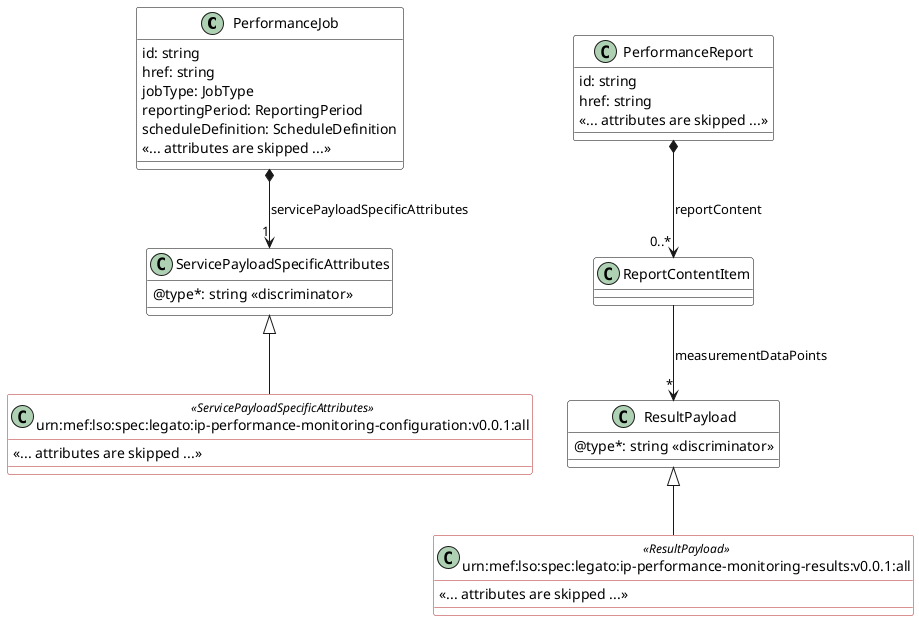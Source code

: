 @startuml extensionPattern
skinparam {
    ClassBackgroundColor White
    ClassBorderColor Black
    ClassBorderColor<<ServicePayloadSpecificAttributes>> FireBrick
    ClassBorderColor<<ResultPayload>> FireBrick
}
set namespaceSeparator none

class PerformanceJob {

    id: string 
    href: string 
    jobType: JobType
    reportingPeriod: ReportingPeriod
    scheduleDefinition: ScheduleDefinition
    <<... attributes are skipped ...>>
}


class ServicePayloadSpecificAttributes {
    @type*: string <<discriminator>>
}


PerformanceJob *-->"1" ServicePayloadSpecificAttributes : servicePayloadSpecificAttributes

class urn:mef:lso:spec:legato:ip-performance-monitoring-configuration:v0.0.1:all <<ServicePayloadSpecificAttributes>> {

    <<... attributes are skipped ...>>
}
ServicePayloadSpecificAttributes <|-- "urn:mef:lso:spec:legato:ip-performance-monitoring-configuration:v0.0.1:all"



class PerformanceReport {

    id: string 
    href: string 
    <<... attributes are skipped ...>>
}

class ReportContentItem {

}
class ResultPayload {
    @type*: string <<discriminator>>
}

PerformanceReport *-->"0..*" ReportContentItem : reportContent
ReportContentItem -->"*" ResultPayload : measurementDataPoints

class urn:mef:lso:spec:legato:ip-performance-monitoring-results:v0.0.1:all <<ResultPayload>> {

    <<... attributes are skipped ...>>
}
ResultPayload <|-- "urn:mef:lso:spec:legato:ip-performance-monitoring-results:v0.0.1:all"


@enduml